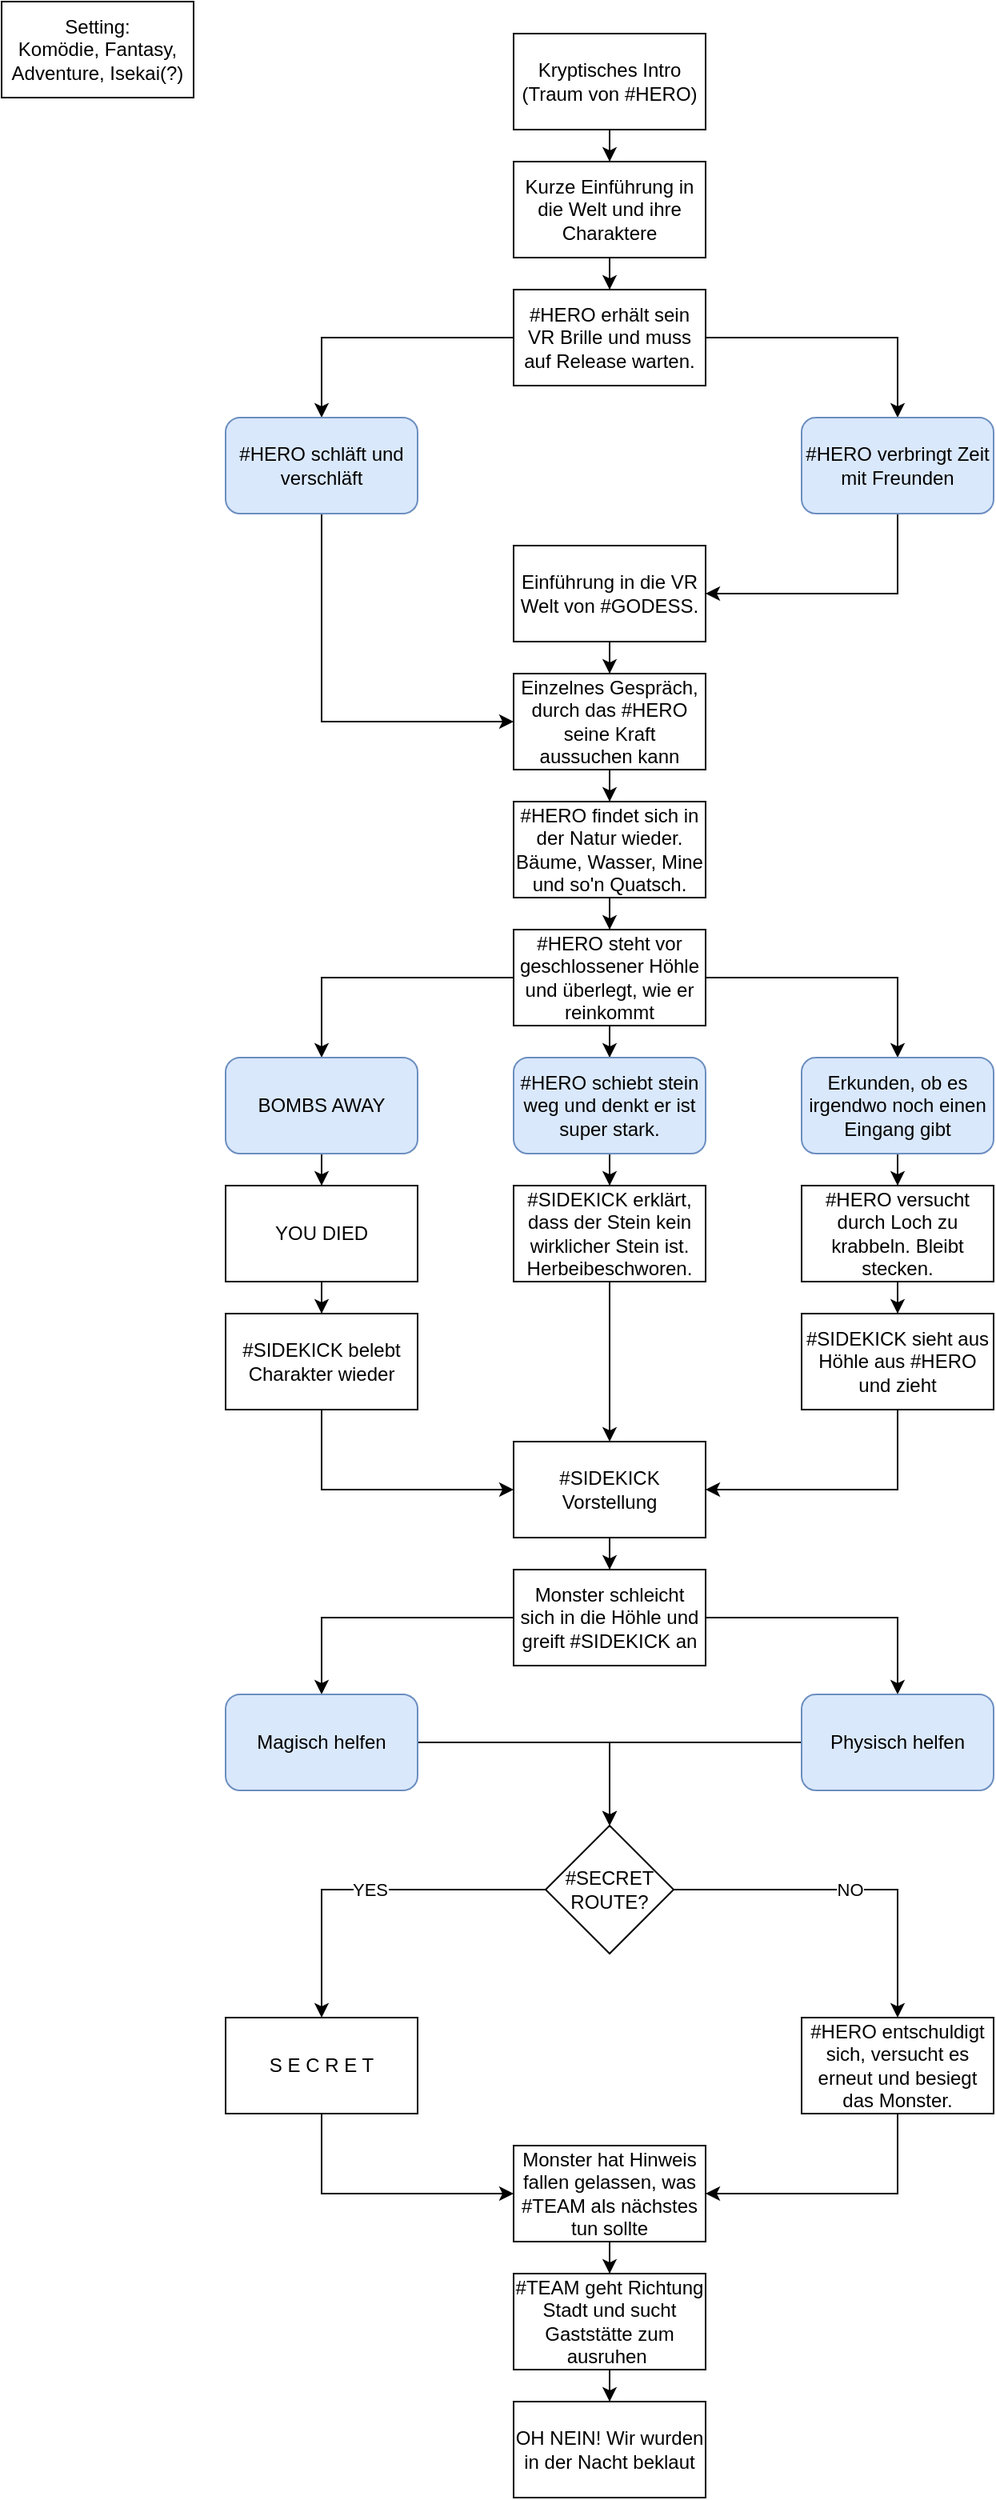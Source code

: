<mxfile version="15.7.3" type="device"><diagram id="t4LhorNckH6NE_18zXkm" name="Page-1"><mxGraphModel dx="981" dy="526" grid="1" gridSize="10" guides="1" tooltips="1" connect="1" arrows="1" fold="1" page="1" pageScale="1" pageWidth="827" pageHeight="1169" math="0" shadow="0"><root><mxCell id="0"/><mxCell id="1" parent="0"/><mxCell id="irJH_H_HRPdmg-exxrGZ-3" style="edgeStyle=orthogonalEdgeStyle;rounded=0;orthogonalLoop=1;jettySize=auto;html=1;entryX=0.5;entryY=0;entryDx=0;entryDy=0;" edge="1" parent="1" source="ykwoJfkfaJWKrwpnDyrV-1" target="irJH_H_HRPdmg-exxrGZ-1"><mxGeometry relative="1" as="geometry"/></mxCell><mxCell id="ykwoJfkfaJWKrwpnDyrV-1" value="Kryptisches Intro (Traum von #HERO)" style="rounded=0;whiteSpace=wrap;html=1;" parent="1" vertex="1"><mxGeometry x="340" y="40" width="120" height="60" as="geometry"/></mxCell><mxCell id="irJH_H_HRPdmg-exxrGZ-22" style="edgeStyle=orthogonalEdgeStyle;rounded=0;orthogonalLoop=1;jettySize=auto;html=1;entryX=0.5;entryY=0;entryDx=0;entryDy=0;" edge="1" parent="1" source="irJH_H_HRPdmg-exxrGZ-1" target="irJH_H_HRPdmg-exxrGZ-20"><mxGeometry relative="1" as="geometry"/></mxCell><mxCell id="irJH_H_HRPdmg-exxrGZ-1" value="Kurze Einführung in die Welt und ihre Charaktere" style="rounded=0;whiteSpace=wrap;html=1;" vertex="1" parent="1"><mxGeometry x="340" y="120" width="120" height="60" as="geometry"/></mxCell><mxCell id="irJH_H_HRPdmg-exxrGZ-19" style="edgeStyle=orthogonalEdgeStyle;rounded=0;orthogonalLoop=1;jettySize=auto;html=1;entryX=0.5;entryY=0;entryDx=0;entryDy=0;" edge="1" parent="1" source="irJH_H_HRPdmg-exxrGZ-20" target="irJH_H_HRPdmg-exxrGZ-21"><mxGeometry relative="1" as="geometry"/></mxCell><mxCell id="irJH_H_HRPdmg-exxrGZ-24" style="edgeStyle=orthogonalEdgeStyle;rounded=0;orthogonalLoop=1;jettySize=auto;html=1;entryX=0.5;entryY=0;entryDx=0;entryDy=0;" edge="1" parent="1" source="irJH_H_HRPdmg-exxrGZ-20" target="irJH_H_HRPdmg-exxrGZ-23"><mxGeometry relative="1" as="geometry"/></mxCell><mxCell id="irJH_H_HRPdmg-exxrGZ-20" value="#HERO erhält sein VR Brille und muss auf Release warten." style="rounded=0;whiteSpace=wrap;html=1;" vertex="1" parent="1"><mxGeometry x="340" y="200" width="120" height="60" as="geometry"/></mxCell><mxCell id="irJH_H_HRPdmg-exxrGZ-28" style="edgeStyle=orthogonalEdgeStyle;rounded=0;orthogonalLoop=1;jettySize=auto;html=1;entryX=0;entryY=0.5;entryDx=0;entryDy=0;" edge="1" parent="1" source="irJH_H_HRPdmg-exxrGZ-21" target="irJH_H_HRPdmg-exxrGZ-29"><mxGeometry relative="1" as="geometry"><Array as="points"><mxPoint x="220" y="470"/></Array></mxGeometry></mxCell><mxCell id="irJH_H_HRPdmg-exxrGZ-21" value="#HERO schläft und verschläft" style="rounded=1;whiteSpace=wrap;html=1;fillColor=#dae8fc;strokeColor=#6c8ebf;" vertex="1" parent="1"><mxGeometry x="160" y="280" width="120" height="60" as="geometry"/></mxCell><mxCell id="irJH_H_HRPdmg-exxrGZ-27" style="edgeStyle=orthogonalEdgeStyle;rounded=0;orthogonalLoop=1;jettySize=auto;html=1;entryX=1;entryY=0.5;entryDx=0;entryDy=0;" edge="1" parent="1" source="irJH_H_HRPdmg-exxrGZ-23" target="irJH_H_HRPdmg-exxrGZ-26"><mxGeometry relative="1" as="geometry"><Array as="points"><mxPoint x="580" y="390"/></Array></mxGeometry></mxCell><mxCell id="irJH_H_HRPdmg-exxrGZ-23" value="#HERO verbringt Zeit mit Freunden" style="rounded=1;whiteSpace=wrap;html=1;fillColor=#dae8fc;strokeColor=#6c8ebf;" vertex="1" parent="1"><mxGeometry x="520" y="280" width="120" height="60" as="geometry"/></mxCell><mxCell id="irJH_H_HRPdmg-exxrGZ-30" style="edgeStyle=orthogonalEdgeStyle;rounded=0;orthogonalLoop=1;jettySize=auto;html=1;entryX=0.5;entryY=0;entryDx=0;entryDy=0;" edge="1" parent="1" source="irJH_H_HRPdmg-exxrGZ-26" target="irJH_H_HRPdmg-exxrGZ-29"><mxGeometry relative="1" as="geometry"/></mxCell><mxCell id="irJH_H_HRPdmg-exxrGZ-26" value="Einführung in die VR Welt von #GODESS." style="rounded=0;whiteSpace=wrap;html=1;" vertex="1" parent="1"><mxGeometry x="340" y="360" width="120" height="60" as="geometry"/></mxCell><mxCell id="irJH_H_HRPdmg-exxrGZ-32" style="edgeStyle=orthogonalEdgeStyle;rounded=0;orthogonalLoop=1;jettySize=auto;html=1;entryX=0.5;entryY=0;entryDx=0;entryDy=0;" edge="1" parent="1" source="irJH_H_HRPdmg-exxrGZ-29" target="irJH_H_HRPdmg-exxrGZ-31"><mxGeometry relative="1" as="geometry"/></mxCell><mxCell id="irJH_H_HRPdmg-exxrGZ-29" value="Einzelnes Gespräch, durch das #HERO seine Kraft aussuchen kann" style="rounded=0;whiteSpace=wrap;html=1;" vertex="1" parent="1"><mxGeometry x="340" y="440" width="120" height="60" as="geometry"/></mxCell><mxCell id="irJH_H_HRPdmg-exxrGZ-34" style="edgeStyle=orthogonalEdgeStyle;rounded=0;orthogonalLoop=1;jettySize=auto;html=1;entryX=0.5;entryY=0;entryDx=0;entryDy=0;" edge="1" parent="1" source="irJH_H_HRPdmg-exxrGZ-31" target="irJH_H_HRPdmg-exxrGZ-33"><mxGeometry relative="1" as="geometry"/></mxCell><mxCell id="irJH_H_HRPdmg-exxrGZ-31" value="#HERO findet sich in der Natur wieder. Bäume, Wasser, Mine und so'n Quatsch." style="rounded=0;whiteSpace=wrap;html=1;" vertex="1" parent="1"><mxGeometry x="340" y="520" width="120" height="60" as="geometry"/></mxCell><mxCell id="irJH_H_HRPdmg-exxrGZ-37" style="edgeStyle=orthogonalEdgeStyle;rounded=0;orthogonalLoop=1;jettySize=auto;html=1;entryX=0.5;entryY=0;entryDx=0;entryDy=0;" edge="1" parent="1" source="irJH_H_HRPdmg-exxrGZ-33" target="irJH_H_HRPdmg-exxrGZ-35"><mxGeometry relative="1" as="geometry"/></mxCell><mxCell id="irJH_H_HRPdmg-exxrGZ-38" style="edgeStyle=orthogonalEdgeStyle;rounded=0;orthogonalLoop=1;jettySize=auto;html=1;entryX=0.5;entryY=0;entryDx=0;entryDy=0;" edge="1" parent="1" source="irJH_H_HRPdmg-exxrGZ-33" target="irJH_H_HRPdmg-exxrGZ-36"><mxGeometry relative="1" as="geometry"/></mxCell><mxCell id="irJH_H_HRPdmg-exxrGZ-40" style="edgeStyle=orthogonalEdgeStyle;rounded=0;orthogonalLoop=1;jettySize=auto;html=1;entryX=0.5;entryY=0;entryDx=0;entryDy=0;" edge="1" parent="1" source="irJH_H_HRPdmg-exxrGZ-33" target="irJH_H_HRPdmg-exxrGZ-39"><mxGeometry relative="1" as="geometry"/></mxCell><mxCell id="irJH_H_HRPdmg-exxrGZ-33" value="#HERO steht vor geschlossener Höhle und überlegt, wie er reinkommt" style="rounded=0;whiteSpace=wrap;html=1;" vertex="1" parent="1"><mxGeometry x="340" y="600" width="120" height="60" as="geometry"/></mxCell><mxCell id="irJH_H_HRPdmg-exxrGZ-42" style="edgeStyle=orthogonalEdgeStyle;rounded=0;orthogonalLoop=1;jettySize=auto;html=1;entryX=0.5;entryY=0;entryDx=0;entryDy=0;" edge="1" parent="1" source="irJH_H_HRPdmg-exxrGZ-35" target="irJH_H_HRPdmg-exxrGZ-41"><mxGeometry relative="1" as="geometry"/></mxCell><mxCell id="irJH_H_HRPdmg-exxrGZ-35" value="BOMBS AWAY" style="rounded=1;whiteSpace=wrap;html=1;fillColor=#dae8fc;strokeColor=#6c8ebf;" vertex="1" parent="1"><mxGeometry x="160" y="680" width="120" height="60" as="geometry"/></mxCell><mxCell id="irJH_H_HRPdmg-exxrGZ-49" style="edgeStyle=orthogonalEdgeStyle;rounded=0;orthogonalLoop=1;jettySize=auto;html=1;entryX=0.5;entryY=0;entryDx=0;entryDy=0;" edge="1" parent="1" source="irJH_H_HRPdmg-exxrGZ-36" target="irJH_H_HRPdmg-exxrGZ-44"><mxGeometry relative="1" as="geometry"/></mxCell><mxCell id="irJH_H_HRPdmg-exxrGZ-36" value="Erkunden, ob es irgendwo noch einen Eingang gibt" style="rounded=1;whiteSpace=wrap;html=1;fillColor=#dae8fc;strokeColor=#6c8ebf;" vertex="1" parent="1"><mxGeometry x="520" y="680" width="120" height="60" as="geometry"/></mxCell><mxCell id="irJH_H_HRPdmg-exxrGZ-54" style="edgeStyle=orthogonalEdgeStyle;rounded=0;orthogonalLoop=1;jettySize=auto;html=1;entryX=0.5;entryY=0;entryDx=0;entryDy=0;" edge="1" parent="1" source="irJH_H_HRPdmg-exxrGZ-39" target="irJH_H_HRPdmg-exxrGZ-52"><mxGeometry relative="1" as="geometry"/></mxCell><mxCell id="irJH_H_HRPdmg-exxrGZ-39" value="#HERO schiebt stein weg und denkt er ist super stark." style="rounded=1;whiteSpace=wrap;html=1;fillColor=#dae8fc;strokeColor=#6c8ebf;" vertex="1" parent="1"><mxGeometry x="340" y="680" width="120" height="60" as="geometry"/></mxCell><mxCell id="irJH_H_HRPdmg-exxrGZ-45" style="edgeStyle=orthogonalEdgeStyle;rounded=0;orthogonalLoop=1;jettySize=auto;html=1;entryX=0.5;entryY=0;entryDx=0;entryDy=0;" edge="1" parent="1" source="irJH_H_HRPdmg-exxrGZ-41" target="irJH_H_HRPdmg-exxrGZ-43"><mxGeometry relative="1" as="geometry"/></mxCell><mxCell id="irJH_H_HRPdmg-exxrGZ-41" value="YOU DIED" style="rounded=0;whiteSpace=wrap;html=1;" vertex="1" parent="1"><mxGeometry x="160" y="760" width="120" height="60" as="geometry"/></mxCell><mxCell id="irJH_H_HRPdmg-exxrGZ-47" style="edgeStyle=orthogonalEdgeStyle;rounded=0;orthogonalLoop=1;jettySize=auto;html=1;entryX=0;entryY=0.5;entryDx=0;entryDy=0;" edge="1" parent="1" source="irJH_H_HRPdmg-exxrGZ-43" target="irJH_H_HRPdmg-exxrGZ-46"><mxGeometry relative="1" as="geometry"><Array as="points"><mxPoint x="220" y="950"/></Array></mxGeometry></mxCell><mxCell id="irJH_H_HRPdmg-exxrGZ-43" value="#SIDEKICK belebt Charakter wieder" style="rounded=0;whiteSpace=wrap;html=1;" vertex="1" parent="1"><mxGeometry x="160" y="840" width="120" height="60" as="geometry"/></mxCell><mxCell id="irJH_H_HRPdmg-exxrGZ-48" style="edgeStyle=orthogonalEdgeStyle;rounded=0;orthogonalLoop=1;jettySize=auto;html=1;entryX=1;entryY=0.5;entryDx=0;entryDy=0;" edge="1" parent="1" target="irJH_H_HRPdmg-exxrGZ-46"><mxGeometry relative="1" as="geometry"><mxPoint x="580" y="900" as="sourcePoint"/><Array as="points"><mxPoint x="580" y="950"/></Array></mxGeometry></mxCell><mxCell id="irJH_H_HRPdmg-exxrGZ-51" style="edgeStyle=orthogonalEdgeStyle;rounded=0;orthogonalLoop=1;jettySize=auto;html=1;entryX=0.5;entryY=0;entryDx=0;entryDy=0;" edge="1" parent="1" source="irJH_H_HRPdmg-exxrGZ-44" target="irJH_H_HRPdmg-exxrGZ-50"><mxGeometry relative="1" as="geometry"/></mxCell><mxCell id="irJH_H_HRPdmg-exxrGZ-44" value="#HERO versucht durch Loch zu krabbeln. Bleibt stecken." style="rounded=0;whiteSpace=wrap;html=1;" vertex="1" parent="1"><mxGeometry x="520" y="760" width="120" height="60" as="geometry"/></mxCell><mxCell id="irJH_H_HRPdmg-exxrGZ-58" style="edgeStyle=orthogonalEdgeStyle;rounded=0;orthogonalLoop=1;jettySize=auto;html=1;entryX=0.5;entryY=0;entryDx=0;entryDy=0;" edge="1" parent="1" source="irJH_H_HRPdmg-exxrGZ-46" target="irJH_H_HRPdmg-exxrGZ-57"><mxGeometry relative="1" as="geometry"/></mxCell><mxCell id="irJH_H_HRPdmg-exxrGZ-46" value="#SIDEKICK Vorstellung" style="rounded=0;whiteSpace=wrap;html=1;" vertex="1" parent="1"><mxGeometry x="340" y="920" width="120" height="60" as="geometry"/></mxCell><mxCell id="irJH_H_HRPdmg-exxrGZ-50" value="#SIDEKICK sieht aus Höhle aus #HERO und zieht" style="rounded=0;whiteSpace=wrap;html=1;" vertex="1" parent="1"><mxGeometry x="520" y="840" width="120" height="60" as="geometry"/></mxCell><mxCell id="irJH_H_HRPdmg-exxrGZ-53" style="edgeStyle=orthogonalEdgeStyle;rounded=0;orthogonalLoop=1;jettySize=auto;html=1;entryX=0.5;entryY=0;entryDx=0;entryDy=0;" edge="1" parent="1" source="irJH_H_HRPdmg-exxrGZ-52" target="irJH_H_HRPdmg-exxrGZ-46"><mxGeometry relative="1" as="geometry"/></mxCell><mxCell id="irJH_H_HRPdmg-exxrGZ-52" value="#SIDEKICK erklärt, dass der Stein kein wirklicher Stein ist. Herbeibeschworen." style="rounded=0;whiteSpace=wrap;html=1;" vertex="1" parent="1"><mxGeometry x="340" y="760" width="120" height="60" as="geometry"/></mxCell><mxCell id="irJH_H_HRPdmg-exxrGZ-72" style="edgeStyle=orthogonalEdgeStyle;rounded=0;orthogonalLoop=1;jettySize=auto;html=1;entryX=0;entryY=0.5;entryDx=0;entryDy=0;" edge="1" parent="1" source="irJH_H_HRPdmg-exxrGZ-55" target="irJH_H_HRPdmg-exxrGZ-70"><mxGeometry relative="1" as="geometry"><Array as="points"><mxPoint x="220" y="1390"/></Array></mxGeometry></mxCell><mxCell id="irJH_H_HRPdmg-exxrGZ-55" value="S E C R E T" style="rounded=0;whiteSpace=wrap;html=1;" vertex="1" parent="1"><mxGeometry x="160" y="1280" width="120" height="60" as="geometry"/></mxCell><mxCell id="irJH_H_HRPdmg-exxrGZ-61" style="edgeStyle=orthogonalEdgeStyle;rounded=0;orthogonalLoop=1;jettySize=auto;html=1;entryX=0.5;entryY=0;entryDx=0;entryDy=0;" edge="1" parent="1" source="irJH_H_HRPdmg-exxrGZ-57" target="irJH_H_HRPdmg-exxrGZ-59"><mxGeometry relative="1" as="geometry"/></mxCell><mxCell id="irJH_H_HRPdmg-exxrGZ-62" style="edgeStyle=orthogonalEdgeStyle;rounded=0;orthogonalLoop=1;jettySize=auto;html=1;entryX=0.5;entryY=0;entryDx=0;entryDy=0;" edge="1" parent="1" source="irJH_H_HRPdmg-exxrGZ-57" target="irJH_H_HRPdmg-exxrGZ-60"><mxGeometry relative="1" as="geometry"/></mxCell><mxCell id="irJH_H_HRPdmg-exxrGZ-57" value="Monster schleicht sich in die Höhle und greift #SIDEKICK an" style="rounded=0;whiteSpace=wrap;html=1;" vertex="1" parent="1"><mxGeometry x="340" y="1000" width="120" height="60" as="geometry"/></mxCell><mxCell id="irJH_H_HRPdmg-exxrGZ-66" style="edgeStyle=orthogonalEdgeStyle;rounded=0;orthogonalLoop=1;jettySize=auto;html=1;entryX=0.5;entryY=0;entryDx=0;entryDy=0;" edge="1" parent="1" source="irJH_H_HRPdmg-exxrGZ-59" target="irJH_H_HRPdmg-exxrGZ-65"><mxGeometry relative="1" as="geometry"><mxPoint x="400.0" y="1169.0" as="targetPoint"/></mxGeometry></mxCell><mxCell id="irJH_H_HRPdmg-exxrGZ-59" value="Magisch helfen" style="rounded=1;whiteSpace=wrap;html=1;fillColor=#dae8fc;strokeColor=#6c8ebf;" vertex="1" parent="1"><mxGeometry x="160" y="1078" width="120" height="60" as="geometry"/></mxCell><mxCell id="irJH_H_HRPdmg-exxrGZ-64" style="edgeStyle=orthogonalEdgeStyle;rounded=0;orthogonalLoop=1;jettySize=auto;html=1;entryX=0.5;entryY=0;entryDx=0;entryDy=0;" edge="1" parent="1" source="irJH_H_HRPdmg-exxrGZ-60" target="irJH_H_HRPdmg-exxrGZ-65"><mxGeometry relative="1" as="geometry"><mxPoint x="400.0" y="1169.0" as="targetPoint"/></mxGeometry></mxCell><mxCell id="irJH_H_HRPdmg-exxrGZ-60" value="Physisch helfen" style="rounded=1;whiteSpace=wrap;html=1;fillColor=#dae8fc;strokeColor=#6c8ebf;" vertex="1" parent="1"><mxGeometry x="520" y="1078" width="120" height="60" as="geometry"/></mxCell><mxCell id="irJH_H_HRPdmg-exxrGZ-67" value="YES" style="edgeStyle=orthogonalEdgeStyle;rounded=0;orthogonalLoop=1;jettySize=auto;html=1;entryX=0.5;entryY=0;entryDx=0;entryDy=0;" edge="1" parent="1" source="irJH_H_HRPdmg-exxrGZ-65" target="irJH_H_HRPdmg-exxrGZ-55"><mxGeometry relative="1" as="geometry"/></mxCell><mxCell id="irJH_H_HRPdmg-exxrGZ-69" value="NO" style="edgeStyle=orthogonalEdgeStyle;rounded=0;orthogonalLoop=1;jettySize=auto;html=1;entryX=0.5;entryY=0;entryDx=0;entryDy=0;" edge="1" parent="1" source="irJH_H_HRPdmg-exxrGZ-65" target="irJH_H_HRPdmg-exxrGZ-68"><mxGeometry relative="1" as="geometry"/></mxCell><mxCell id="irJH_H_HRPdmg-exxrGZ-65" value="#SECRET ROUTE?&lt;span style=&quot;color: rgba(0 , 0 , 0 , 0) ; font-family: monospace ; font-size: 0px&quot;&gt;%3CmxGraphModel%3E%3Croot%3E%3CmxCell%20id%3D%220%22%2F%3E%3CmxCell%20id%3D%221%22%20parent%3D%220%22%2F%3E%3CmxCell%20id%3D%222%22%20value%3D%22K%20I%20L%20L%22%20style%3D%22rounded%3D0%3BwhiteSpace%3Dwrap%3Bhtml%3D1%3B%22%20vertex%3D%221%22%20parent%3D%221%22%3E%3CmxGeometry%20x%3D%22160%22%20y%3D%221380%22%20width%3D%22120%22%20height%3D%2260%22%20as%3D%22geometry%22%2F%3E%3C%2FmxCell%3E%3C%2Froot%3E%3C%2FmxGraphModel%3E&lt;/span&gt;" style="rhombus;whiteSpace=wrap;html=1;" vertex="1" parent="1"><mxGeometry x="360" y="1160" width="80" height="80" as="geometry"/></mxCell><mxCell id="irJH_H_HRPdmg-exxrGZ-71" style="edgeStyle=orthogonalEdgeStyle;rounded=0;orthogonalLoop=1;jettySize=auto;html=1;entryX=1;entryY=0.5;entryDx=0;entryDy=0;" edge="1" parent="1" source="irJH_H_HRPdmg-exxrGZ-68" target="irJH_H_HRPdmg-exxrGZ-70"><mxGeometry relative="1" as="geometry"><Array as="points"><mxPoint x="580" y="1390"/></Array></mxGeometry></mxCell><mxCell id="irJH_H_HRPdmg-exxrGZ-68" value="#HERO entschuldigt sich, versucht es erneut und besiegt das Monster." style="rounded=0;whiteSpace=wrap;html=1;" vertex="1" parent="1"><mxGeometry x="520" y="1280" width="120" height="60" as="geometry"/></mxCell><mxCell id="irJH_H_HRPdmg-exxrGZ-74" style="edgeStyle=orthogonalEdgeStyle;rounded=0;orthogonalLoop=1;jettySize=auto;html=1;entryX=0.5;entryY=0;entryDx=0;entryDy=0;" edge="1" parent="1" source="irJH_H_HRPdmg-exxrGZ-70" target="irJH_H_HRPdmg-exxrGZ-73"><mxGeometry relative="1" as="geometry"/></mxCell><mxCell id="irJH_H_HRPdmg-exxrGZ-70" value="Monster hat Hinweis fallen gelassen, was #TEAM als nächstes tun sollte" style="rounded=0;whiteSpace=wrap;html=1;" vertex="1" parent="1"><mxGeometry x="340" y="1360" width="120" height="60" as="geometry"/></mxCell><mxCell id="irJH_H_HRPdmg-exxrGZ-76" style="edgeStyle=orthogonalEdgeStyle;rounded=0;orthogonalLoop=1;jettySize=auto;html=1;entryX=0.5;entryY=0;entryDx=0;entryDy=0;" edge="1" parent="1" source="irJH_H_HRPdmg-exxrGZ-73" target="irJH_H_HRPdmg-exxrGZ-75"><mxGeometry relative="1" as="geometry"/></mxCell><mxCell id="irJH_H_HRPdmg-exxrGZ-73" value="#TEAM geht Richtung Stadt und sucht Gaststätte zum ausruhen&amp;nbsp;" style="rounded=0;whiteSpace=wrap;html=1;" vertex="1" parent="1"><mxGeometry x="340" y="1440" width="120" height="60" as="geometry"/></mxCell><mxCell id="irJH_H_HRPdmg-exxrGZ-75" value="OH NEIN! Wir wurden in der Nacht beklaut" style="rounded=0;whiteSpace=wrap;html=1;" vertex="1" parent="1"><mxGeometry x="340" y="1520" width="120" height="60" as="geometry"/></mxCell><mxCell id="irJH_H_HRPdmg-exxrGZ-78" value="Setting:&lt;br&gt;Komödie, Fantasy, Adventure, Isekai(?)" style="rounded=0;whiteSpace=wrap;html=1;glass=0;shadow=0;sketch=0;" vertex="1" parent="1"><mxGeometry x="20" y="20" width="120" height="60" as="geometry"/></mxCell></root></mxGraphModel></diagram></mxfile>